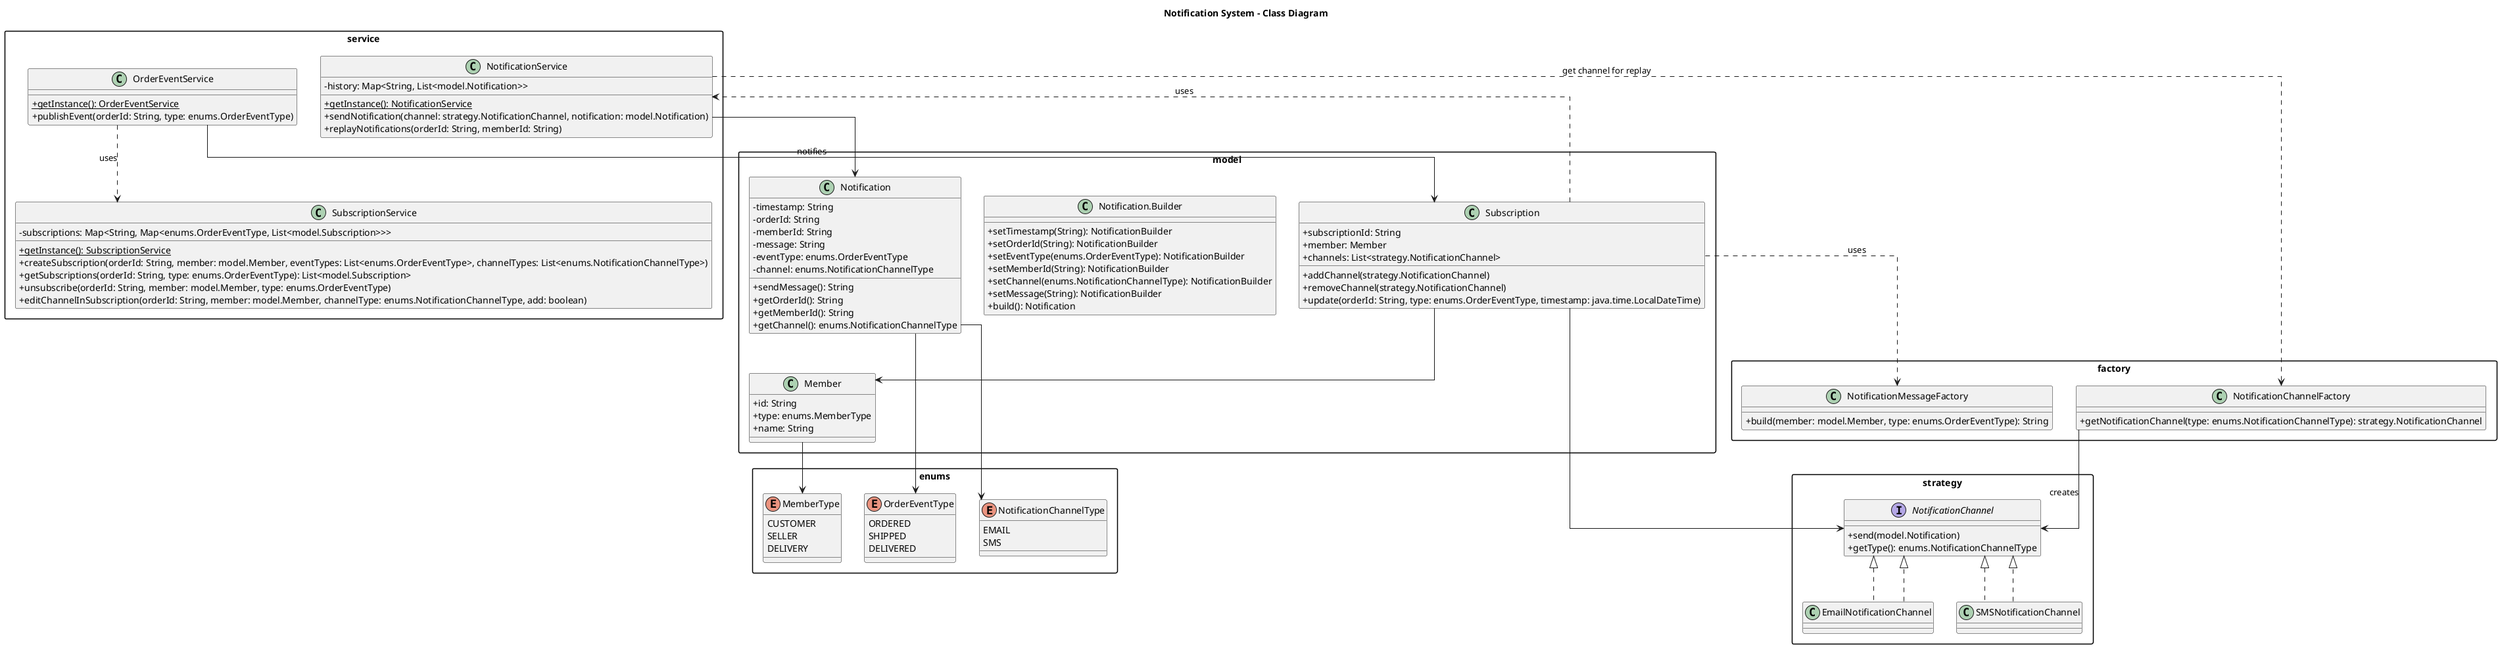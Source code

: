 @startuml
' Notification System - PlantUML Class Diagram
' Generated to document the current implementation

title Notification System - Class Diagram

skinparam classAttributeIconSize 0
skinparam packageStyle rect
skinparam shadowing false
skinparam linetype ortho

package enums {
  enum OrderEventType {
    ORDERED
    SHIPPED
    DELIVERED
  }
  enum MemberType {
    CUSTOMER
    SELLER
    DELIVERY
  }
  enum NotificationChannelType {
    EMAIL
    SMS
  }
}

package model {
  class Member {
    +id: String
    +type: enums.MemberType
    +name: String
  }

  class Notification {
    -timestamp: String
    -orderId: String
    -memberId: String
    -message: String
    -eventType: enums.OrderEventType
    -channel: enums.NotificationChannelType
    +sendMessage(): String
    +getOrderId(): String
    +getMemberId(): String
    +getChannel(): enums.NotificationChannelType
  }

  class "Notification.Builder" as NotificationBuilder {
    +setTimestamp(String): NotificationBuilder
    +setOrderId(String): NotificationBuilder
    +setEventType(enums.OrderEventType): NotificationBuilder
    +setMemberId(String): NotificationBuilder
    +setChannel(enums.NotificationChannelType): NotificationBuilder
    +setMessage(String): NotificationBuilder
    +build(): Notification
  }

  class Subscription {
    +subscriptionId: String
    +member: Member
    +channels: List<strategy.NotificationChannel>
    +addChannel(strategy.NotificationChannel)
    +removeChannel(strategy.NotificationChannel)
    +update(orderId: String, type: enums.OrderEventType, timestamp: java.time.LocalDateTime)
  }
}

package strategy {
  interface NotificationChannel {
    +send(model.Notification)
    +getType(): enums.NotificationChannelType
  }
  class EmailNotificationChannel implements NotificationChannel
  class SMSNotificationChannel implements NotificationChannel
}

package factory {
  class NotificationChannelFactory {
    +getNotificationChannel(type: enums.NotificationChannelType): strategy.NotificationChannel
  }
  class NotificationMessageFactory {
    +build(member: model.Member, type: enums.OrderEventType): String
  }
}

package service {
  class SubscriptionService {
    -subscriptions: Map<String, Map<enums.OrderEventType, List<model.Subscription>>>
    {static} +getInstance(): SubscriptionService
    +createSubscription(orderId: String, member: model.Member, eventTypes: List<enums.OrderEventType>, channelTypes: List<enums.NotificationChannelType>)
    +getSubscriptions(orderId: String, type: enums.OrderEventType): List<model.Subscription>
    +unsubscribe(orderId: String, member: model.Member, type: enums.OrderEventType)
    +editChannelInSubscription(orderId: String, member: model.Member, channelType: enums.NotificationChannelType, add: boolean)
  }

  class OrderEventService {
    {static} +getInstance(): OrderEventService
    +publishEvent(orderId: String, type: enums.OrderEventType)
  }

  class NotificationService {
    -history: Map<String, List<model.Notification>>
    {static} +getInstance(): NotificationService
    +sendNotification(channel: strategy.NotificationChannel, notification: model.Notification)
    +replayNotifications(orderId: String, memberId: String)
  }
}

' Relationships
model.Subscription --> model.Member
model.Subscription --> strategy.NotificationChannel
model.Subscription ..> factory.NotificationMessageFactory : uses
model.Subscription ..> service.NotificationService : uses
service.OrderEventService ..> service.SubscriptionService : uses
service.OrderEventService --> model.Subscription : notifies
factory.NotificationChannelFactory --> strategy.NotificationChannel : creates
strategy.EmailNotificationChannel ..|> strategy.NotificationChannel
strategy.SMSNotificationChannel ..|> strategy.NotificationChannel
model.Notification --> enums.OrderEventType
model.Notification --> enums.NotificationChannelType
model.Member --> enums.MemberType
service.NotificationService --> model.Notification
service.NotificationService ..> factory.NotificationChannelFactory : get channel for replay

@enduml